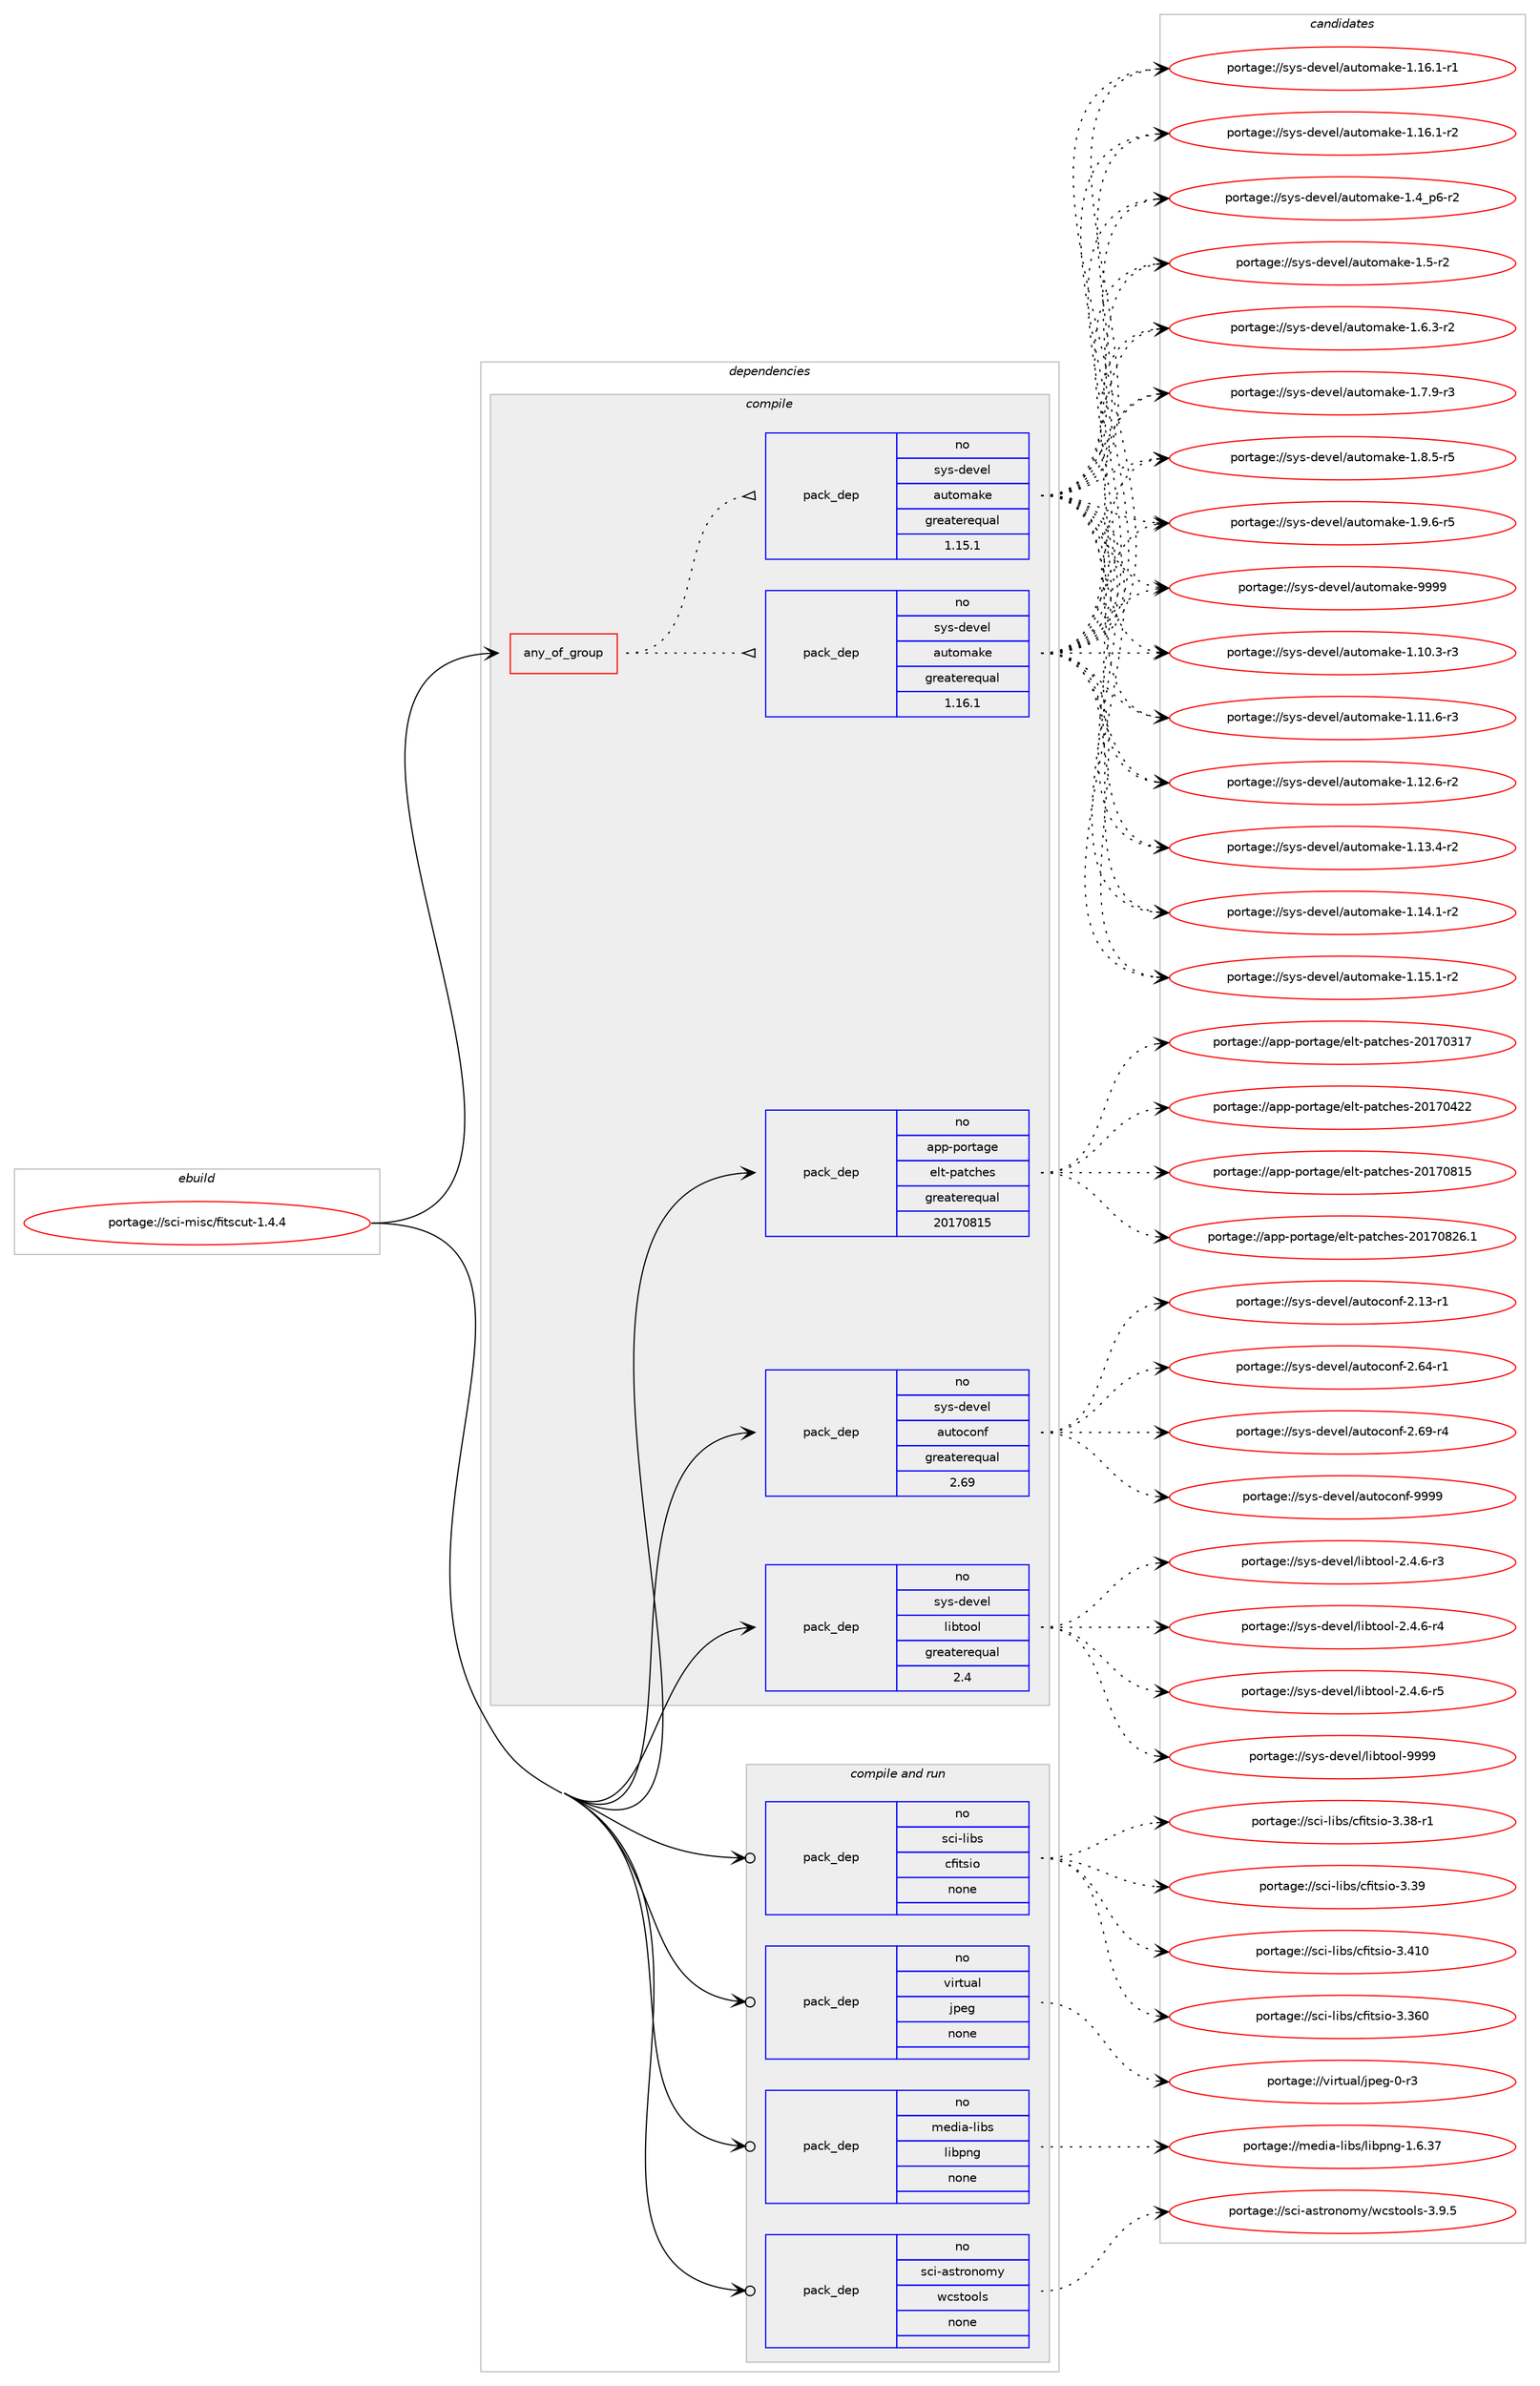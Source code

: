 digraph prolog {

# *************
# Graph options
# *************

newrank=true;
concentrate=true;
compound=true;
graph [rankdir=LR,fontname=Helvetica,fontsize=10,ranksep=1.5];#, ranksep=2.5, nodesep=0.2];
edge  [arrowhead=vee];
node  [fontname=Helvetica,fontsize=10];

# **********
# The ebuild
# **********

subgraph cluster_leftcol {
color=gray;
rank=same;
label=<<i>ebuild</i>>;
id [label="portage://sci-misc/fitscut-1.4.4", color=red, width=4, href="../sci-misc/fitscut-1.4.4.svg"];
}

# ****************
# The dependencies
# ****************

subgraph cluster_midcol {
color=gray;
label=<<i>dependencies</i>>;
subgraph cluster_compile {
fillcolor="#eeeeee";
style=filled;
label=<<i>compile</i>>;
subgraph any6530 {
dependency395993 [label=<<TABLE BORDER="0" CELLBORDER="1" CELLSPACING="0" CELLPADDING="4"><TR><TD CELLPADDING="10">any_of_group</TD></TR></TABLE>>, shape=none, color=red];subgraph pack291296 {
dependency395994 [label=<<TABLE BORDER="0" CELLBORDER="1" CELLSPACING="0" CELLPADDING="4" WIDTH="220"><TR><TD ROWSPAN="6" CELLPADDING="30">pack_dep</TD></TR><TR><TD WIDTH="110">no</TD></TR><TR><TD>sys-devel</TD></TR><TR><TD>automake</TD></TR><TR><TD>greaterequal</TD></TR><TR><TD>1.16.1</TD></TR></TABLE>>, shape=none, color=blue];
}
dependency395993:e -> dependency395994:w [weight=20,style="dotted",arrowhead="oinv"];
subgraph pack291297 {
dependency395995 [label=<<TABLE BORDER="0" CELLBORDER="1" CELLSPACING="0" CELLPADDING="4" WIDTH="220"><TR><TD ROWSPAN="6" CELLPADDING="30">pack_dep</TD></TR><TR><TD WIDTH="110">no</TD></TR><TR><TD>sys-devel</TD></TR><TR><TD>automake</TD></TR><TR><TD>greaterequal</TD></TR><TR><TD>1.15.1</TD></TR></TABLE>>, shape=none, color=blue];
}
dependency395993:e -> dependency395995:w [weight=20,style="dotted",arrowhead="oinv"];
}
id:e -> dependency395993:w [weight=20,style="solid",arrowhead="vee"];
subgraph pack291298 {
dependency395996 [label=<<TABLE BORDER="0" CELLBORDER="1" CELLSPACING="0" CELLPADDING="4" WIDTH="220"><TR><TD ROWSPAN="6" CELLPADDING="30">pack_dep</TD></TR><TR><TD WIDTH="110">no</TD></TR><TR><TD>app-portage</TD></TR><TR><TD>elt-patches</TD></TR><TR><TD>greaterequal</TD></TR><TR><TD>20170815</TD></TR></TABLE>>, shape=none, color=blue];
}
id:e -> dependency395996:w [weight=20,style="solid",arrowhead="vee"];
subgraph pack291299 {
dependency395997 [label=<<TABLE BORDER="0" CELLBORDER="1" CELLSPACING="0" CELLPADDING="4" WIDTH="220"><TR><TD ROWSPAN="6" CELLPADDING="30">pack_dep</TD></TR><TR><TD WIDTH="110">no</TD></TR><TR><TD>sys-devel</TD></TR><TR><TD>autoconf</TD></TR><TR><TD>greaterequal</TD></TR><TR><TD>2.69</TD></TR></TABLE>>, shape=none, color=blue];
}
id:e -> dependency395997:w [weight=20,style="solid",arrowhead="vee"];
subgraph pack291300 {
dependency395998 [label=<<TABLE BORDER="0" CELLBORDER="1" CELLSPACING="0" CELLPADDING="4" WIDTH="220"><TR><TD ROWSPAN="6" CELLPADDING="30">pack_dep</TD></TR><TR><TD WIDTH="110">no</TD></TR><TR><TD>sys-devel</TD></TR><TR><TD>libtool</TD></TR><TR><TD>greaterequal</TD></TR><TR><TD>2.4</TD></TR></TABLE>>, shape=none, color=blue];
}
id:e -> dependency395998:w [weight=20,style="solid",arrowhead="vee"];
}
subgraph cluster_compileandrun {
fillcolor="#eeeeee";
style=filled;
label=<<i>compile and run</i>>;
subgraph pack291301 {
dependency395999 [label=<<TABLE BORDER="0" CELLBORDER="1" CELLSPACING="0" CELLPADDING="4" WIDTH="220"><TR><TD ROWSPAN="6" CELLPADDING="30">pack_dep</TD></TR><TR><TD WIDTH="110">no</TD></TR><TR><TD>media-libs</TD></TR><TR><TD>libpng</TD></TR><TR><TD>none</TD></TR><TR><TD></TD></TR></TABLE>>, shape=none, color=blue];
}
id:e -> dependency395999:w [weight=20,style="solid",arrowhead="odotvee"];
subgraph pack291302 {
dependency396000 [label=<<TABLE BORDER="0" CELLBORDER="1" CELLSPACING="0" CELLPADDING="4" WIDTH="220"><TR><TD ROWSPAN="6" CELLPADDING="30">pack_dep</TD></TR><TR><TD WIDTH="110">no</TD></TR><TR><TD>sci-astronomy</TD></TR><TR><TD>wcstools</TD></TR><TR><TD>none</TD></TR><TR><TD></TD></TR></TABLE>>, shape=none, color=blue];
}
id:e -> dependency396000:w [weight=20,style="solid",arrowhead="odotvee"];
subgraph pack291303 {
dependency396001 [label=<<TABLE BORDER="0" CELLBORDER="1" CELLSPACING="0" CELLPADDING="4" WIDTH="220"><TR><TD ROWSPAN="6" CELLPADDING="30">pack_dep</TD></TR><TR><TD WIDTH="110">no</TD></TR><TR><TD>sci-libs</TD></TR><TR><TD>cfitsio</TD></TR><TR><TD>none</TD></TR><TR><TD></TD></TR></TABLE>>, shape=none, color=blue];
}
id:e -> dependency396001:w [weight=20,style="solid",arrowhead="odotvee"];
subgraph pack291304 {
dependency396002 [label=<<TABLE BORDER="0" CELLBORDER="1" CELLSPACING="0" CELLPADDING="4" WIDTH="220"><TR><TD ROWSPAN="6" CELLPADDING="30">pack_dep</TD></TR><TR><TD WIDTH="110">no</TD></TR><TR><TD>virtual</TD></TR><TR><TD>jpeg</TD></TR><TR><TD>none</TD></TR><TR><TD></TD></TR></TABLE>>, shape=none, color=blue];
}
id:e -> dependency396002:w [weight=20,style="solid",arrowhead="odotvee"];
}
subgraph cluster_run {
fillcolor="#eeeeee";
style=filled;
label=<<i>run</i>>;
}
}

# **************
# The candidates
# **************

subgraph cluster_choices {
rank=same;
color=gray;
label=<<i>candidates</i>>;

subgraph choice291296 {
color=black;
nodesep=1;
choiceportage11512111545100101118101108479711711611110997107101454946494846514511451 [label="portage://sys-devel/automake-1.10.3-r3", color=red, width=4,href="../sys-devel/automake-1.10.3-r3.svg"];
choiceportage11512111545100101118101108479711711611110997107101454946494946544511451 [label="portage://sys-devel/automake-1.11.6-r3", color=red, width=4,href="../sys-devel/automake-1.11.6-r3.svg"];
choiceportage11512111545100101118101108479711711611110997107101454946495046544511450 [label="portage://sys-devel/automake-1.12.6-r2", color=red, width=4,href="../sys-devel/automake-1.12.6-r2.svg"];
choiceportage11512111545100101118101108479711711611110997107101454946495146524511450 [label="portage://sys-devel/automake-1.13.4-r2", color=red, width=4,href="../sys-devel/automake-1.13.4-r2.svg"];
choiceportage11512111545100101118101108479711711611110997107101454946495246494511450 [label="portage://sys-devel/automake-1.14.1-r2", color=red, width=4,href="../sys-devel/automake-1.14.1-r2.svg"];
choiceportage11512111545100101118101108479711711611110997107101454946495346494511450 [label="portage://sys-devel/automake-1.15.1-r2", color=red, width=4,href="../sys-devel/automake-1.15.1-r2.svg"];
choiceportage11512111545100101118101108479711711611110997107101454946495446494511449 [label="portage://sys-devel/automake-1.16.1-r1", color=red, width=4,href="../sys-devel/automake-1.16.1-r1.svg"];
choiceportage11512111545100101118101108479711711611110997107101454946495446494511450 [label="portage://sys-devel/automake-1.16.1-r2", color=red, width=4,href="../sys-devel/automake-1.16.1-r2.svg"];
choiceportage115121115451001011181011084797117116111109971071014549465295112544511450 [label="portage://sys-devel/automake-1.4_p6-r2", color=red, width=4,href="../sys-devel/automake-1.4_p6-r2.svg"];
choiceportage11512111545100101118101108479711711611110997107101454946534511450 [label="portage://sys-devel/automake-1.5-r2", color=red, width=4,href="../sys-devel/automake-1.5-r2.svg"];
choiceportage115121115451001011181011084797117116111109971071014549465446514511450 [label="portage://sys-devel/automake-1.6.3-r2", color=red, width=4,href="../sys-devel/automake-1.6.3-r2.svg"];
choiceportage115121115451001011181011084797117116111109971071014549465546574511451 [label="portage://sys-devel/automake-1.7.9-r3", color=red, width=4,href="../sys-devel/automake-1.7.9-r3.svg"];
choiceportage115121115451001011181011084797117116111109971071014549465646534511453 [label="portage://sys-devel/automake-1.8.5-r5", color=red, width=4,href="../sys-devel/automake-1.8.5-r5.svg"];
choiceportage115121115451001011181011084797117116111109971071014549465746544511453 [label="portage://sys-devel/automake-1.9.6-r5", color=red, width=4,href="../sys-devel/automake-1.9.6-r5.svg"];
choiceportage115121115451001011181011084797117116111109971071014557575757 [label="portage://sys-devel/automake-9999", color=red, width=4,href="../sys-devel/automake-9999.svg"];
dependency395994:e -> choiceportage11512111545100101118101108479711711611110997107101454946494846514511451:w [style=dotted,weight="100"];
dependency395994:e -> choiceportage11512111545100101118101108479711711611110997107101454946494946544511451:w [style=dotted,weight="100"];
dependency395994:e -> choiceportage11512111545100101118101108479711711611110997107101454946495046544511450:w [style=dotted,weight="100"];
dependency395994:e -> choiceportage11512111545100101118101108479711711611110997107101454946495146524511450:w [style=dotted,weight="100"];
dependency395994:e -> choiceportage11512111545100101118101108479711711611110997107101454946495246494511450:w [style=dotted,weight="100"];
dependency395994:e -> choiceportage11512111545100101118101108479711711611110997107101454946495346494511450:w [style=dotted,weight="100"];
dependency395994:e -> choiceportage11512111545100101118101108479711711611110997107101454946495446494511449:w [style=dotted,weight="100"];
dependency395994:e -> choiceportage11512111545100101118101108479711711611110997107101454946495446494511450:w [style=dotted,weight="100"];
dependency395994:e -> choiceportage115121115451001011181011084797117116111109971071014549465295112544511450:w [style=dotted,weight="100"];
dependency395994:e -> choiceportage11512111545100101118101108479711711611110997107101454946534511450:w [style=dotted,weight="100"];
dependency395994:e -> choiceportage115121115451001011181011084797117116111109971071014549465446514511450:w [style=dotted,weight="100"];
dependency395994:e -> choiceportage115121115451001011181011084797117116111109971071014549465546574511451:w [style=dotted,weight="100"];
dependency395994:e -> choiceportage115121115451001011181011084797117116111109971071014549465646534511453:w [style=dotted,weight="100"];
dependency395994:e -> choiceportage115121115451001011181011084797117116111109971071014549465746544511453:w [style=dotted,weight="100"];
dependency395994:e -> choiceportage115121115451001011181011084797117116111109971071014557575757:w [style=dotted,weight="100"];
}
subgraph choice291297 {
color=black;
nodesep=1;
choiceportage11512111545100101118101108479711711611110997107101454946494846514511451 [label="portage://sys-devel/automake-1.10.3-r3", color=red, width=4,href="../sys-devel/automake-1.10.3-r3.svg"];
choiceportage11512111545100101118101108479711711611110997107101454946494946544511451 [label="portage://sys-devel/automake-1.11.6-r3", color=red, width=4,href="../sys-devel/automake-1.11.6-r3.svg"];
choiceportage11512111545100101118101108479711711611110997107101454946495046544511450 [label="portage://sys-devel/automake-1.12.6-r2", color=red, width=4,href="../sys-devel/automake-1.12.6-r2.svg"];
choiceportage11512111545100101118101108479711711611110997107101454946495146524511450 [label="portage://sys-devel/automake-1.13.4-r2", color=red, width=4,href="../sys-devel/automake-1.13.4-r2.svg"];
choiceportage11512111545100101118101108479711711611110997107101454946495246494511450 [label="portage://sys-devel/automake-1.14.1-r2", color=red, width=4,href="../sys-devel/automake-1.14.1-r2.svg"];
choiceportage11512111545100101118101108479711711611110997107101454946495346494511450 [label="portage://sys-devel/automake-1.15.1-r2", color=red, width=4,href="../sys-devel/automake-1.15.1-r2.svg"];
choiceportage11512111545100101118101108479711711611110997107101454946495446494511449 [label="portage://sys-devel/automake-1.16.1-r1", color=red, width=4,href="../sys-devel/automake-1.16.1-r1.svg"];
choiceportage11512111545100101118101108479711711611110997107101454946495446494511450 [label="portage://sys-devel/automake-1.16.1-r2", color=red, width=4,href="../sys-devel/automake-1.16.1-r2.svg"];
choiceportage115121115451001011181011084797117116111109971071014549465295112544511450 [label="portage://sys-devel/automake-1.4_p6-r2", color=red, width=4,href="../sys-devel/automake-1.4_p6-r2.svg"];
choiceportage11512111545100101118101108479711711611110997107101454946534511450 [label="portage://sys-devel/automake-1.5-r2", color=red, width=4,href="../sys-devel/automake-1.5-r2.svg"];
choiceportage115121115451001011181011084797117116111109971071014549465446514511450 [label="portage://sys-devel/automake-1.6.3-r2", color=red, width=4,href="../sys-devel/automake-1.6.3-r2.svg"];
choiceportage115121115451001011181011084797117116111109971071014549465546574511451 [label="portage://sys-devel/automake-1.7.9-r3", color=red, width=4,href="../sys-devel/automake-1.7.9-r3.svg"];
choiceportage115121115451001011181011084797117116111109971071014549465646534511453 [label="portage://sys-devel/automake-1.8.5-r5", color=red, width=4,href="../sys-devel/automake-1.8.5-r5.svg"];
choiceportage115121115451001011181011084797117116111109971071014549465746544511453 [label="portage://sys-devel/automake-1.9.6-r5", color=red, width=4,href="../sys-devel/automake-1.9.6-r5.svg"];
choiceportage115121115451001011181011084797117116111109971071014557575757 [label="portage://sys-devel/automake-9999", color=red, width=4,href="../sys-devel/automake-9999.svg"];
dependency395995:e -> choiceportage11512111545100101118101108479711711611110997107101454946494846514511451:w [style=dotted,weight="100"];
dependency395995:e -> choiceportage11512111545100101118101108479711711611110997107101454946494946544511451:w [style=dotted,weight="100"];
dependency395995:e -> choiceportage11512111545100101118101108479711711611110997107101454946495046544511450:w [style=dotted,weight="100"];
dependency395995:e -> choiceportage11512111545100101118101108479711711611110997107101454946495146524511450:w [style=dotted,weight="100"];
dependency395995:e -> choiceportage11512111545100101118101108479711711611110997107101454946495246494511450:w [style=dotted,weight="100"];
dependency395995:e -> choiceportage11512111545100101118101108479711711611110997107101454946495346494511450:w [style=dotted,weight="100"];
dependency395995:e -> choiceportage11512111545100101118101108479711711611110997107101454946495446494511449:w [style=dotted,weight="100"];
dependency395995:e -> choiceportage11512111545100101118101108479711711611110997107101454946495446494511450:w [style=dotted,weight="100"];
dependency395995:e -> choiceportage115121115451001011181011084797117116111109971071014549465295112544511450:w [style=dotted,weight="100"];
dependency395995:e -> choiceportage11512111545100101118101108479711711611110997107101454946534511450:w [style=dotted,weight="100"];
dependency395995:e -> choiceportage115121115451001011181011084797117116111109971071014549465446514511450:w [style=dotted,weight="100"];
dependency395995:e -> choiceportage115121115451001011181011084797117116111109971071014549465546574511451:w [style=dotted,weight="100"];
dependency395995:e -> choiceportage115121115451001011181011084797117116111109971071014549465646534511453:w [style=dotted,weight="100"];
dependency395995:e -> choiceportage115121115451001011181011084797117116111109971071014549465746544511453:w [style=dotted,weight="100"];
dependency395995:e -> choiceportage115121115451001011181011084797117116111109971071014557575757:w [style=dotted,weight="100"];
}
subgraph choice291298 {
color=black;
nodesep=1;
choiceportage97112112451121111141169710310147101108116451129711699104101115455048495548514955 [label="portage://app-portage/elt-patches-20170317", color=red, width=4,href="../app-portage/elt-patches-20170317.svg"];
choiceportage97112112451121111141169710310147101108116451129711699104101115455048495548525050 [label="portage://app-portage/elt-patches-20170422", color=red, width=4,href="../app-portage/elt-patches-20170422.svg"];
choiceportage97112112451121111141169710310147101108116451129711699104101115455048495548564953 [label="portage://app-portage/elt-patches-20170815", color=red, width=4,href="../app-portage/elt-patches-20170815.svg"];
choiceportage971121124511211111411697103101471011081164511297116991041011154550484955485650544649 [label="portage://app-portage/elt-patches-20170826.1", color=red, width=4,href="../app-portage/elt-patches-20170826.1.svg"];
dependency395996:e -> choiceportage97112112451121111141169710310147101108116451129711699104101115455048495548514955:w [style=dotted,weight="100"];
dependency395996:e -> choiceportage97112112451121111141169710310147101108116451129711699104101115455048495548525050:w [style=dotted,weight="100"];
dependency395996:e -> choiceportage97112112451121111141169710310147101108116451129711699104101115455048495548564953:w [style=dotted,weight="100"];
dependency395996:e -> choiceportage971121124511211111411697103101471011081164511297116991041011154550484955485650544649:w [style=dotted,weight="100"];
}
subgraph choice291299 {
color=black;
nodesep=1;
choiceportage1151211154510010111810110847971171161119911111010245504649514511449 [label="portage://sys-devel/autoconf-2.13-r1", color=red, width=4,href="../sys-devel/autoconf-2.13-r1.svg"];
choiceportage1151211154510010111810110847971171161119911111010245504654524511449 [label="portage://sys-devel/autoconf-2.64-r1", color=red, width=4,href="../sys-devel/autoconf-2.64-r1.svg"];
choiceportage1151211154510010111810110847971171161119911111010245504654574511452 [label="portage://sys-devel/autoconf-2.69-r4", color=red, width=4,href="../sys-devel/autoconf-2.69-r4.svg"];
choiceportage115121115451001011181011084797117116111991111101024557575757 [label="portage://sys-devel/autoconf-9999", color=red, width=4,href="../sys-devel/autoconf-9999.svg"];
dependency395997:e -> choiceportage1151211154510010111810110847971171161119911111010245504649514511449:w [style=dotted,weight="100"];
dependency395997:e -> choiceportage1151211154510010111810110847971171161119911111010245504654524511449:w [style=dotted,weight="100"];
dependency395997:e -> choiceportage1151211154510010111810110847971171161119911111010245504654574511452:w [style=dotted,weight="100"];
dependency395997:e -> choiceportage115121115451001011181011084797117116111991111101024557575757:w [style=dotted,weight="100"];
}
subgraph choice291300 {
color=black;
nodesep=1;
choiceportage1151211154510010111810110847108105981161111111084550465246544511451 [label="portage://sys-devel/libtool-2.4.6-r3", color=red, width=4,href="../sys-devel/libtool-2.4.6-r3.svg"];
choiceportage1151211154510010111810110847108105981161111111084550465246544511452 [label="portage://sys-devel/libtool-2.4.6-r4", color=red, width=4,href="../sys-devel/libtool-2.4.6-r4.svg"];
choiceportage1151211154510010111810110847108105981161111111084550465246544511453 [label="portage://sys-devel/libtool-2.4.6-r5", color=red, width=4,href="../sys-devel/libtool-2.4.6-r5.svg"];
choiceportage1151211154510010111810110847108105981161111111084557575757 [label="portage://sys-devel/libtool-9999", color=red, width=4,href="../sys-devel/libtool-9999.svg"];
dependency395998:e -> choiceportage1151211154510010111810110847108105981161111111084550465246544511451:w [style=dotted,weight="100"];
dependency395998:e -> choiceportage1151211154510010111810110847108105981161111111084550465246544511452:w [style=dotted,weight="100"];
dependency395998:e -> choiceportage1151211154510010111810110847108105981161111111084550465246544511453:w [style=dotted,weight="100"];
dependency395998:e -> choiceportage1151211154510010111810110847108105981161111111084557575757:w [style=dotted,weight="100"];
}
subgraph choice291301 {
color=black;
nodesep=1;
choiceportage109101100105974510810598115471081059811211010345494654465155 [label="portage://media-libs/libpng-1.6.37", color=red, width=4,href="../media-libs/libpng-1.6.37.svg"];
dependency395999:e -> choiceportage109101100105974510810598115471081059811211010345494654465155:w [style=dotted,weight="100"];
}
subgraph choice291302 {
color=black;
nodesep=1;
choiceportage1159910545971151161141111101111091214711999115116111111108115455146574653 [label="portage://sci-astronomy/wcstools-3.9.5", color=red, width=4,href="../sci-astronomy/wcstools-3.9.5.svg"];
dependency396000:e -> choiceportage1159910545971151161141111101111091214711999115116111111108115455146574653:w [style=dotted,weight="100"];
}
subgraph choice291303 {
color=black;
nodesep=1;
choiceportage1159910545108105981154799102105116115105111455146515448 [label="portage://sci-libs/cfitsio-3.360", color=red, width=4,href="../sci-libs/cfitsio-3.360.svg"];
choiceportage115991054510810598115479910210511611510511145514651564511449 [label="portage://sci-libs/cfitsio-3.38-r1", color=red, width=4,href="../sci-libs/cfitsio-3.38-r1.svg"];
choiceportage11599105451081059811547991021051161151051114551465157 [label="portage://sci-libs/cfitsio-3.39", color=red, width=4,href="../sci-libs/cfitsio-3.39.svg"];
choiceportage1159910545108105981154799102105116115105111455146524948 [label="portage://sci-libs/cfitsio-3.410", color=red, width=4,href="../sci-libs/cfitsio-3.410.svg"];
dependency396001:e -> choiceportage1159910545108105981154799102105116115105111455146515448:w [style=dotted,weight="100"];
dependency396001:e -> choiceportage115991054510810598115479910210511611510511145514651564511449:w [style=dotted,weight="100"];
dependency396001:e -> choiceportage11599105451081059811547991021051161151051114551465157:w [style=dotted,weight="100"];
dependency396001:e -> choiceportage1159910545108105981154799102105116115105111455146524948:w [style=dotted,weight="100"];
}
subgraph choice291304 {
color=black;
nodesep=1;
choiceportage118105114116117971084710611210110345484511451 [label="portage://virtual/jpeg-0-r3", color=red, width=4,href="../virtual/jpeg-0-r3.svg"];
dependency396002:e -> choiceportage118105114116117971084710611210110345484511451:w [style=dotted,weight="100"];
}
}

}
